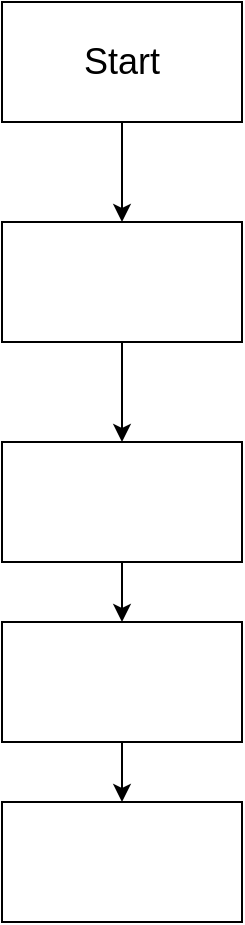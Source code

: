 <mxfile version="20.2.7" type="github"><diagram id="8ZEtNzfrozXu-LbMmE5_" name="Page-1"><mxGraphModel dx="341" dy="269" grid="1" gridSize="10" guides="1" tooltips="1" connect="1" arrows="1" fold="1" page="1" pageScale="1" pageWidth="827" pageHeight="1169" math="0" shadow="0"><root><mxCell id="0"/><mxCell id="1" parent="0"/><mxCell id="yAFupObctuyIx6UwlFiF-1" value="" style="rounded=0;whiteSpace=wrap;html=1;" parent="1" vertex="1"><mxGeometry x="280" y="150" width="120" height="60" as="geometry"/></mxCell><mxCell id="yAFupObctuyIx6UwlFiF-6" value="" style="edgeStyle=orthogonalEdgeStyle;rounded=0;orthogonalLoop=1;jettySize=auto;html=1;" parent="1" source="yAFupObctuyIx6UwlFiF-1" target="yAFupObctuyIx6UwlFiF-4" edge="1"><mxGeometry relative="1" as="geometry"/></mxCell><mxCell id="yAFupObctuyIx6UwlFiF-3" value="" style="edgeStyle=orthogonalEdgeStyle;rounded=0;orthogonalLoop=1;jettySize=auto;html=1;" parent="1" source="yAFupObctuyIx6UwlFiF-2" target="yAFupObctuyIx6UwlFiF-1" edge="1"><mxGeometry relative="1" as="geometry"/></mxCell><mxCell id="yAFupObctuyIx6UwlFiF-2" value="&lt;font style=&quot;font-size: 18px;&quot;&gt;Start&lt;/font&gt;" style="rounded=0;whiteSpace=wrap;html=1;" parent="1" vertex="1"><mxGeometry x="280" y="40" width="120" height="60" as="geometry"/></mxCell><mxCell id="yAFupObctuyIx6UwlFiF-8" value="" style="edgeStyle=orthogonalEdgeStyle;rounded=0;orthogonalLoop=1;jettySize=auto;html=1;" parent="1" source="yAFupObctuyIx6UwlFiF-4" target="yAFupObctuyIx6UwlFiF-9" edge="1"><mxGeometry relative="1" as="geometry"><mxPoint x="330" y="370" as="targetPoint"/><Array as="points"><mxPoint x="330" y="360"/></Array></mxGeometry></mxCell><mxCell id="yAFupObctuyIx6UwlFiF-4" value="" style="rounded=0;whiteSpace=wrap;html=1;" parent="1" vertex="1"><mxGeometry x="280" y="260" width="120" height="60" as="geometry"/></mxCell><mxCell id="yAFupObctuyIx6UwlFiF-11" value="" style="edgeStyle=orthogonalEdgeStyle;rounded=0;orthogonalLoop=1;jettySize=auto;html=1;" parent="1" source="yAFupObctuyIx6UwlFiF-9" target="yAFupObctuyIx6UwlFiF-10" edge="1"><mxGeometry relative="1" as="geometry"/></mxCell><mxCell id="yAFupObctuyIx6UwlFiF-9" value="" style="rounded=0;whiteSpace=wrap;html=1;" parent="1" vertex="1"><mxGeometry x="280" y="350" width="120" height="60" as="geometry"/></mxCell><mxCell id="yAFupObctuyIx6UwlFiF-10" value="" style="rounded=0;whiteSpace=wrap;html=1;" parent="1" vertex="1"><mxGeometry x="280" y="440" width="120" height="60" as="geometry"/></mxCell></root></mxGraphModel></diagram></mxfile>